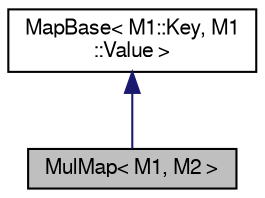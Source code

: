digraph "MulMap&lt; M1, M2 &gt;"
{
 // LATEX_PDF_SIZE
  edge [fontname="FreeSans",fontsize="10",labelfontname="FreeSans",labelfontsize="10"];
  node [fontname="FreeSans",fontsize="10",shape=record];
  Node0 [label="MulMap\< M1, M2 \>",height=0.2,width=0.4,color="black", fillcolor="grey75", style="filled", fontcolor="black",tooltip="Product of two maps."];
  Node1 -> Node0 [dir="back",color="midnightblue",fontsize="10",style="solid",fontname="FreeSans"];
  Node1 [label="MapBase\< M1::Key, M1\l::Value \>",height=0.2,width=0.4,color="black", fillcolor="white", style="filled",URL="$a03161.html",tooltip=" "];
}
